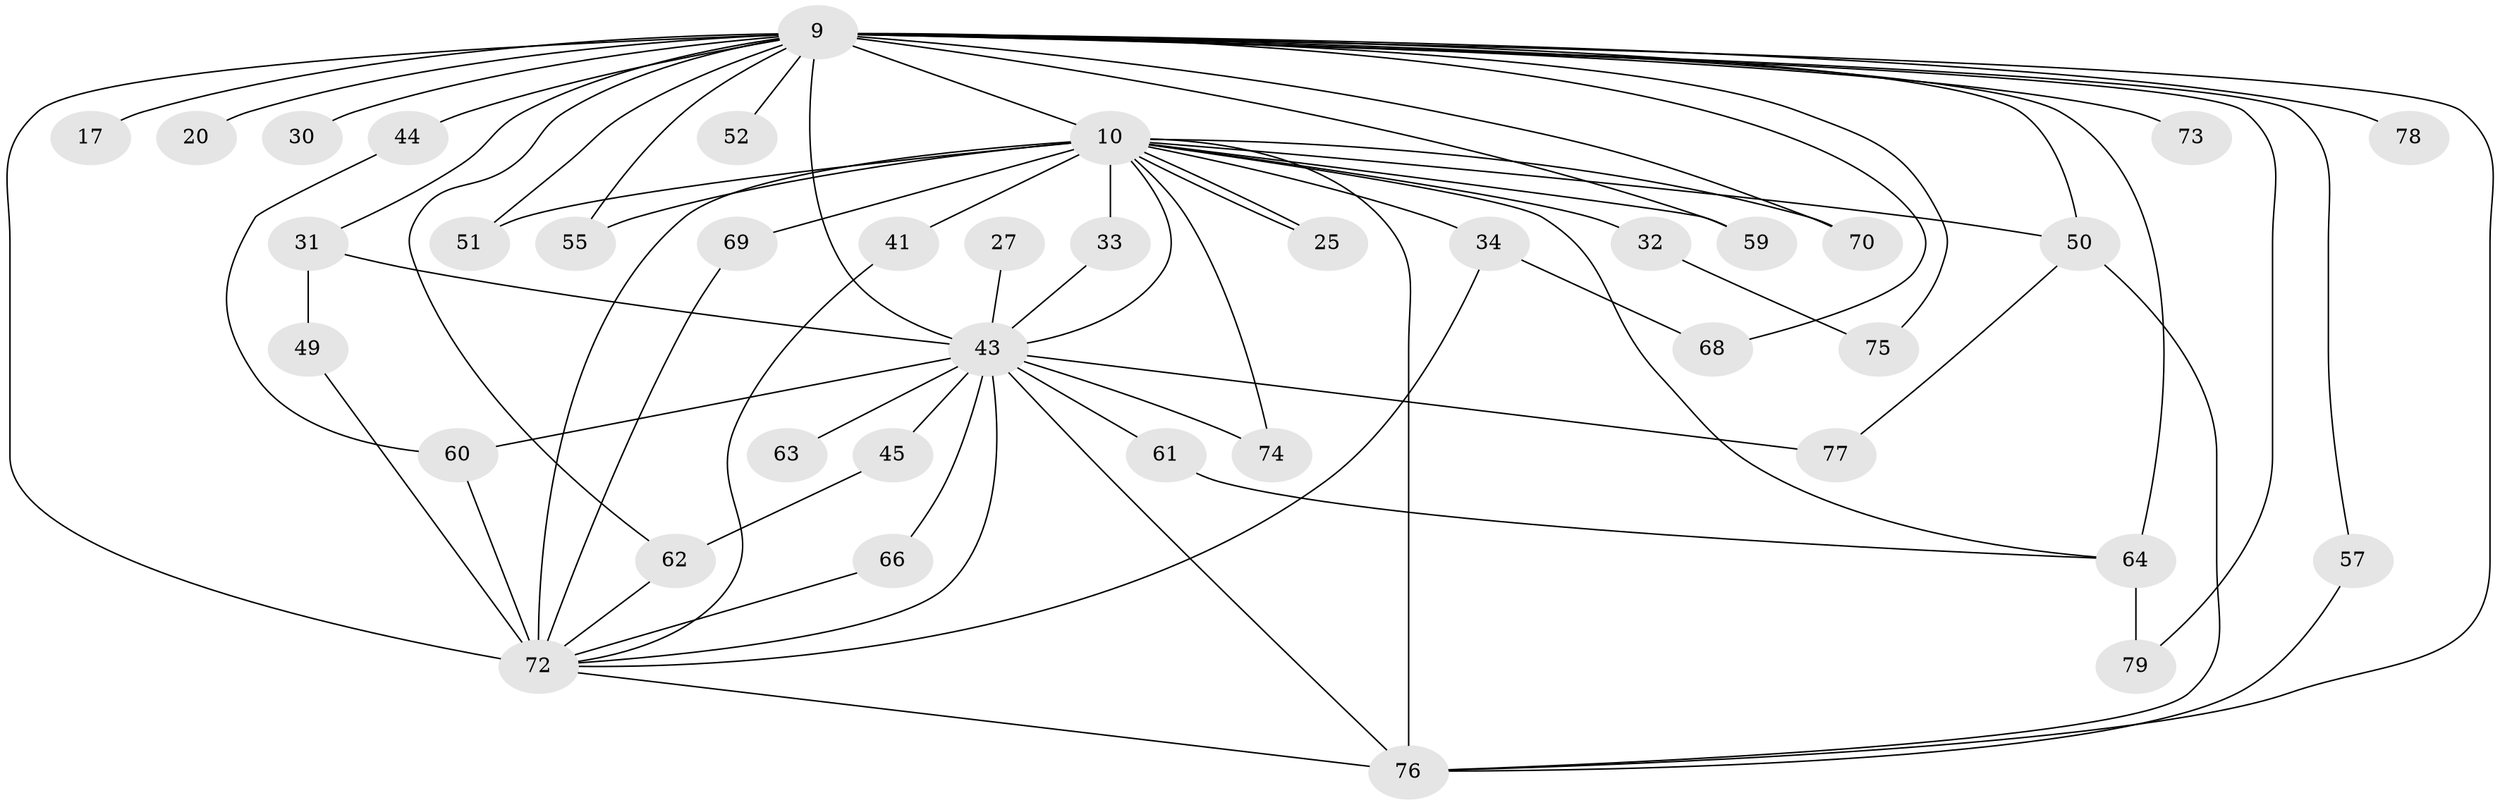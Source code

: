 // original degree distribution, {21: 0.02531645569620253, 18: 0.02531645569620253, 13: 0.02531645569620253, 14: 0.012658227848101266, 17: 0.012658227848101266, 22: 0.012658227848101266, 24: 0.012658227848101266, 8: 0.012658227848101266, 4: 0.0759493670886076, 5: 0.0379746835443038, 2: 0.5316455696202531, 3: 0.20253164556962025, 6: 0.012658227848101266}
// Generated by graph-tools (version 1.1) at 2025/45/03/09/25 04:45:25]
// undirected, 39 vertices, 70 edges
graph export_dot {
graph [start="1"]
  node [color=gray90,style=filled];
  9 [super="+7+8"];
  10 [super="+1"];
  17;
  20;
  25;
  27;
  30;
  31;
  32;
  33;
  34 [super="+23"];
  41 [super="+15"];
  43 [super="+26+4"];
  44 [super="+12"];
  45;
  49 [super="+40"];
  50 [super="+21+24"];
  51;
  52;
  55 [super="+46"];
  57;
  59;
  60 [super="+37"];
  61;
  62 [super="+42"];
  63;
  64 [super="+54"];
  66;
  68;
  69 [super="+28"];
  70;
  72 [super="+67+5+65"];
  73 [super="+13+14+53"];
  74;
  75;
  76 [super="+71+39+36"];
  77;
  78;
  79 [super="+56"];
  9 -- 10 [weight=8];
  9 -- 31;
  9 -- 44 [weight=3];
  9 -- 50 [weight=2];
  9 -- 57;
  9 -- 75;
  9 -- 78 [weight=2];
  9 -- 68;
  9 -- 17 [weight=2];
  9 -- 20;
  9 -- 30 [weight=2];
  9 -- 62 [weight=2];
  9 -- 73 [weight=4];
  9 -- 72 [weight=11];
  9 -- 43 [weight=10];
  9 -- 76;
  9 -- 64 [weight=3];
  9 -- 70;
  9 -- 79;
  9 -- 51;
  9 -- 52 [weight=2];
  9 -- 55 [weight=2];
  9 -- 59;
  10 -- 25;
  10 -- 25;
  10 -- 32 [weight=2];
  10 -- 34 [weight=3];
  10 -- 41 [weight=2];
  10 -- 51;
  10 -- 59;
  10 -- 70;
  10 -- 74;
  10 -- 55;
  10 -- 69 [weight=2];
  10 -- 76 [weight=5];
  10 -- 33;
  10 -- 72 [weight=7];
  10 -- 43 [weight=4];
  10 -- 64;
  10 -- 50;
  27 -- 43 [weight=2];
  31 -- 49 [weight=2];
  31 -- 43;
  32 -- 75;
  33 -- 43;
  34 -- 68;
  34 -- 72;
  41 -- 72;
  43 -- 66;
  43 -- 74;
  43 -- 72 [weight=5];
  43 -- 45;
  43 -- 77;
  43 -- 60;
  43 -- 61;
  43 -- 63 [weight=2];
  43 -- 76;
  44 -- 60;
  45 -- 62;
  49 -- 72;
  50 -- 77;
  50 -- 76;
  57 -- 76;
  60 -- 72;
  61 -- 64;
  62 -- 72;
  64 -- 79 [weight=2];
  66 -- 72;
  69 -- 72;
  72 -- 76;
}
